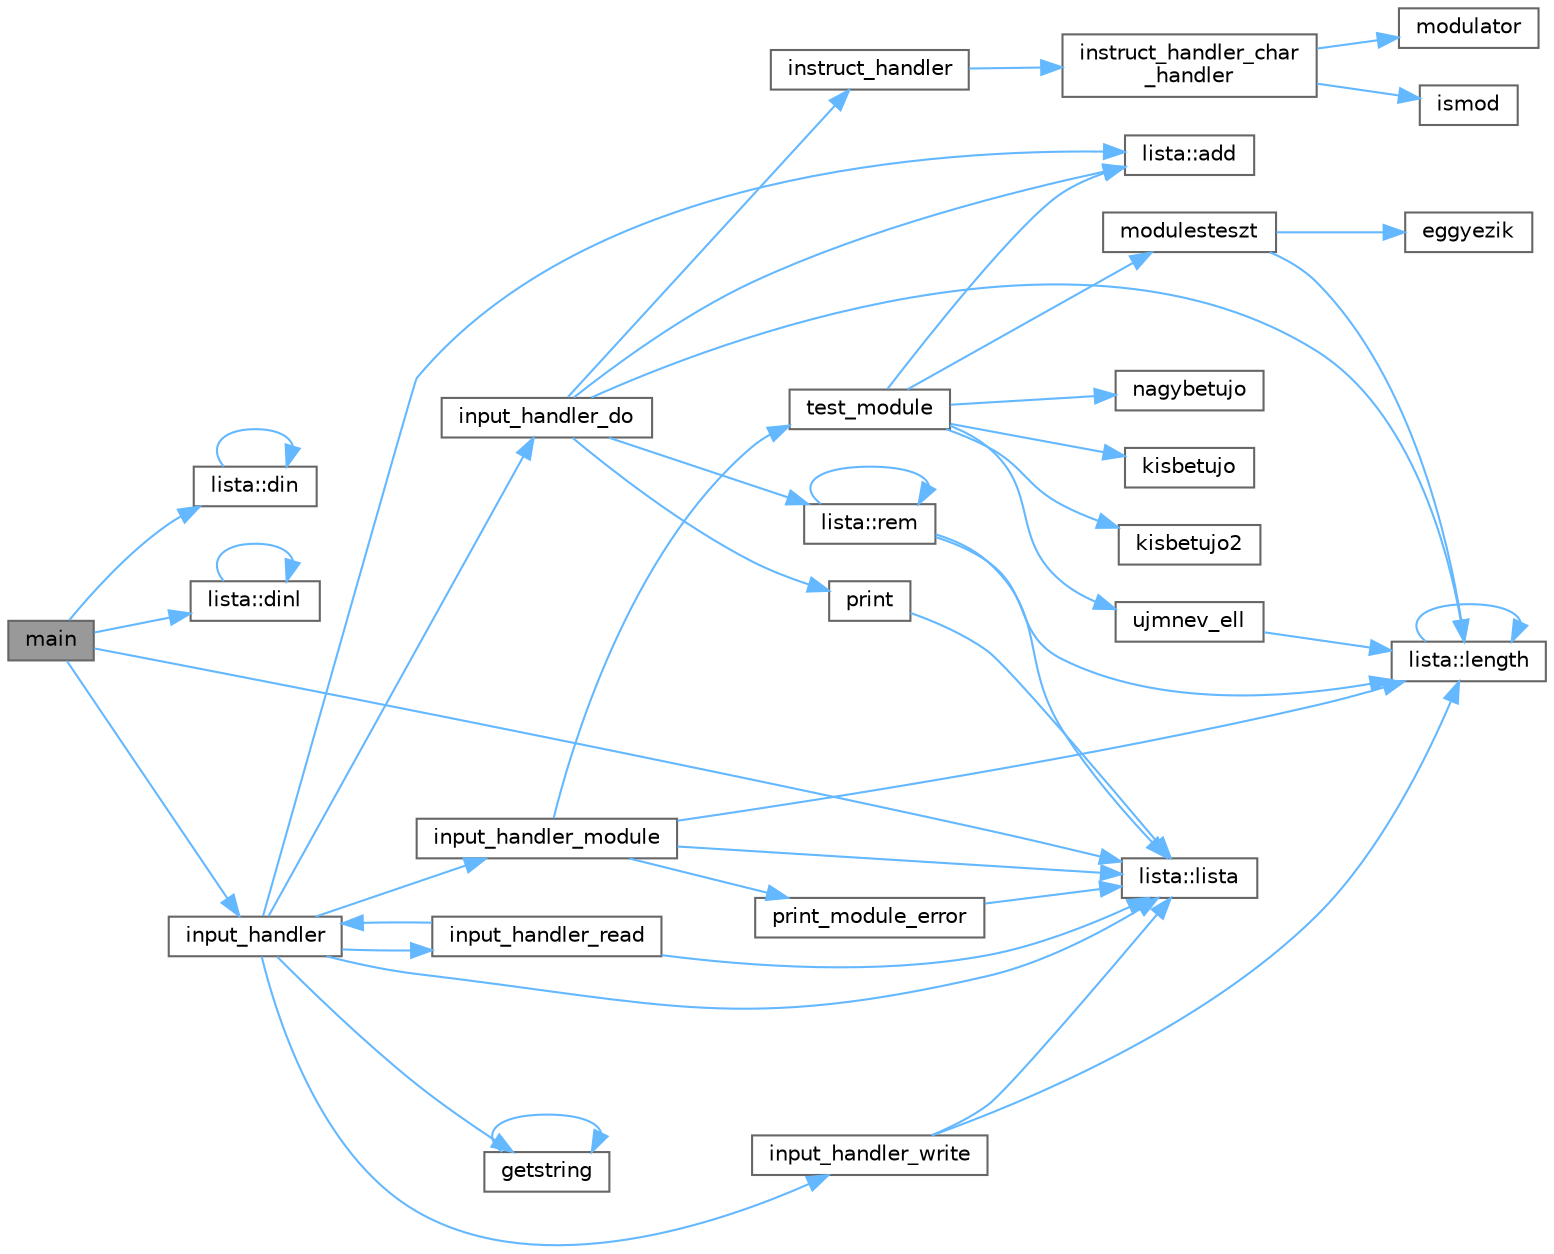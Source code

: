 digraph "main"
{
 // LATEX_PDF_SIZE
  bgcolor="transparent";
  edge [fontname=Helvetica,fontsize=10,labelfontname=Helvetica,labelfontsize=10];
  node [fontname=Helvetica,fontsize=10,shape=box,height=0.2,width=0.4];
  rankdir="LR";
  Node1 [id="Node000001",label="main",height=0.2,width=0.4,color="gray40", fillcolor="grey60", style="filled", fontcolor="black",tooltip=" "];
  Node1 -> Node2 [id="edge91_Node000001_Node000002",color="steelblue1",style="solid",tooltip=" "];
  Node2 [id="Node000002",label="lista::din",height=0.2,width=0.4,color="grey40", fillcolor="white", style="filled",URL="$classlista.html#a12a87ad57faeebe390e6514514dd85a7",tooltip=" "];
  Node2 -> Node2 [id="edge92_Node000002_Node000002",color="steelblue1",style="solid",tooltip=" "];
  Node1 -> Node3 [id="edge93_Node000001_Node000003",color="steelblue1",style="solid",tooltip=" "];
  Node3 [id="Node000003",label="lista::dinl",height=0.2,width=0.4,color="grey40", fillcolor="white", style="filled",URL="$classlista.html#a10bc0895ed694524a7031254718607ed",tooltip=" "];
  Node3 -> Node3 [id="edge94_Node000003_Node000003",color="steelblue1",style="solid",tooltip=" "];
  Node1 -> Node4 [id="edge95_Node000001_Node000004",color="steelblue1",style="solid",tooltip=" "];
  Node4 [id="Node000004",label="input_handler",height=0.2,width=0.4,color="grey40", fillcolor="white", style="filled",URL="$nharamkor__vs_8cpp.html#ab44d8e6ed4c39cb1c0cf792429db848e",tooltip=" "];
  Node4 -> Node5 [id="edge96_Node000004_Node000005",color="steelblue1",style="solid",tooltip=" "];
  Node5 [id="Node000005",label="lista::add",height=0.2,width=0.4,color="grey40", fillcolor="white", style="filled",URL="$classlista.html#a3f48539cd27ef435ea20315183a7c48e",tooltip=" "];
  Node4 -> Node6 [id="edge97_Node000004_Node000006",color="steelblue1",style="solid",tooltip=" "];
  Node6 [id="Node000006",label="getstring",height=0.2,width=0.4,color="grey40", fillcolor="white", style="filled",URL="$nharamkor__vs_8cpp.html#abe6c24302d4150af8e6211ec3a45ad0d",tooltip=" "];
  Node6 -> Node6 [id="edge98_Node000006_Node000006",color="steelblue1",style="solid",tooltip=" "];
  Node4 -> Node7 [id="edge99_Node000004_Node000007",color="steelblue1",style="solid",tooltip=" "];
  Node7 [id="Node000007",label="input_handler_do",height=0.2,width=0.4,color="grey40", fillcolor="white", style="filled",URL="$nharamkor__vs_8cpp.html#af09a2309c4133585955f671c2be21293",tooltip=" "];
  Node7 -> Node5 [id="edge100_Node000007_Node000005",color="steelblue1",style="solid",tooltip=" "];
  Node7 -> Node8 [id="edge101_Node000007_Node000008",color="steelblue1",style="solid",tooltip=" "];
  Node8 [id="Node000008",label="instruct_handler",height=0.2,width=0.4,color="grey40", fillcolor="white", style="filled",URL="$nharamkor__vs_8cpp.html#a989b6e5b3b8815b8088e8f8ba6d7752c",tooltip=" "];
  Node8 -> Node9 [id="edge102_Node000008_Node000009",color="steelblue1",style="solid",tooltip=" "];
  Node9 [id="Node000009",label="instruct_handler_char\l_handler",height=0.2,width=0.4,color="grey40", fillcolor="white", style="filled",URL="$nharamkor__vs_8cpp.html#a89f3b5151cdc6346dcca285bca7084a6",tooltip=" "];
  Node9 -> Node10 [id="edge103_Node000009_Node000010",color="steelblue1",style="solid",tooltip=" "];
  Node10 [id="Node000010",label="ismod",height=0.2,width=0.4,color="grey40", fillcolor="white", style="filled",URL="$nharamkor__vs_8cpp.html#ac668e8600ca0b3a3afa71eccef9ce070",tooltip=" "];
  Node9 -> Node11 [id="edge104_Node000009_Node000011",color="steelblue1",style="solid",tooltip=" "];
  Node11 [id="Node000011",label="modulator",height=0.2,width=0.4,color="grey40", fillcolor="white", style="filled",URL="$nharamkor__vs_8cpp.html#afbce817d76bf9bc1a433c1d83fc15d0b",tooltip=" "];
  Node7 -> Node12 [id="edge105_Node000007_Node000012",color="steelblue1",style="solid",tooltip=" "];
  Node12 [id="Node000012",label="lista::length",height=0.2,width=0.4,color="grey40", fillcolor="white", style="filled",URL="$classlista.html#a5baaf78ac201a75e49f18110daed7fd6",tooltip=" "];
  Node12 -> Node12 [id="edge106_Node000012_Node000012",color="steelblue1",style="solid",tooltip=" "];
  Node7 -> Node13 [id="edge107_Node000007_Node000013",color="steelblue1",style="solid",tooltip=" "];
  Node13 [id="Node000013",label="print",height=0.2,width=0.4,color="grey40", fillcolor="white", style="filled",URL="$nharamkor__vs_8cpp.html#a8e7995ef24cddb91ed4b4d47a03deb4d",tooltip=" "];
  Node13 -> Node14 [id="edge108_Node000013_Node000014",color="steelblue1",style="solid",tooltip=" "];
  Node14 [id="Node000014",label="lista::lista",height=0.2,width=0.4,color="grey40", fillcolor="white", style="filled",URL="$classlista.html#adfa22c0202d7ac7abfe006dbd3b5a12a",tooltip=" "];
  Node7 -> Node15 [id="edge109_Node000007_Node000015",color="steelblue1",style="solid",tooltip=" "];
  Node15 [id="Node000015",label="lista::rem",height=0.2,width=0.4,color="grey40", fillcolor="white", style="filled",URL="$classlista.html#a91e03590c673ff5b3b928acc9dc6275d",tooltip=" "];
  Node15 -> Node12 [id="edge110_Node000015_Node000012",color="steelblue1",style="solid",tooltip=" "];
  Node15 -> Node14 [id="edge111_Node000015_Node000014",color="steelblue1",style="solid",tooltip=" "];
  Node15 -> Node15 [id="edge112_Node000015_Node000015",color="steelblue1",style="solid",tooltip=" "];
  Node4 -> Node16 [id="edge113_Node000004_Node000016",color="steelblue1",style="solid",tooltip=" "];
  Node16 [id="Node000016",label="input_handler_module",height=0.2,width=0.4,color="grey40", fillcolor="white", style="filled",URL="$nharamkor__vs_8cpp.html#a28f543ce27108ae4de42d9991865237e",tooltip=" "];
  Node16 -> Node12 [id="edge114_Node000016_Node000012",color="steelblue1",style="solid",tooltip=" "];
  Node16 -> Node14 [id="edge115_Node000016_Node000014",color="steelblue1",style="solid",tooltip=" "];
  Node16 -> Node17 [id="edge116_Node000016_Node000017",color="steelblue1",style="solid",tooltip=" "];
  Node17 [id="Node000017",label="print_module_error",height=0.2,width=0.4,color="grey40", fillcolor="white", style="filled",URL="$nharamkor__vs_8cpp.html#a3e0f7cbe319cdfbb528b924d817885fd",tooltip=" "];
  Node17 -> Node14 [id="edge117_Node000017_Node000014",color="steelblue1",style="solid",tooltip=" "];
  Node16 -> Node18 [id="edge118_Node000016_Node000018",color="steelblue1",style="solid",tooltip=" "];
  Node18 [id="Node000018",label="test_module",height=0.2,width=0.4,color="grey40", fillcolor="white", style="filled",URL="$nharamkor__vs_8cpp.html#a079960085332785c1fb971533a9912a9",tooltip=" "];
  Node18 -> Node5 [id="edge119_Node000018_Node000005",color="steelblue1",style="solid",tooltip=" "];
  Node18 -> Node19 [id="edge120_Node000018_Node000019",color="steelblue1",style="solid",tooltip=" "];
  Node19 [id="Node000019",label="kisbetujo",height=0.2,width=0.4,color="grey40", fillcolor="white", style="filled",URL="$nharamkor__vs_8cpp.html#adce48f6d81618ca9096f5b88a6e333ab",tooltip=" "];
  Node18 -> Node20 [id="edge121_Node000018_Node000020",color="steelblue1",style="solid",tooltip=" "];
  Node20 [id="Node000020",label="kisbetujo2",height=0.2,width=0.4,color="grey40", fillcolor="white", style="filled",URL="$nharamkor__vs_8cpp.html#afb58d022f3fcaf90e41950da473cca92",tooltip=" "];
  Node18 -> Node21 [id="edge122_Node000018_Node000021",color="steelblue1",style="solid",tooltip=" "];
  Node21 [id="Node000021",label="modulesteszt",height=0.2,width=0.4,color="grey40", fillcolor="white", style="filled",URL="$nharamkor__vs_8cpp.html#a079dcfedb64af966eab0a78d9a4c979d",tooltip=" "];
  Node21 -> Node22 [id="edge123_Node000021_Node000022",color="steelblue1",style="solid",tooltip=" "];
  Node22 [id="Node000022",label="eggyezik",height=0.2,width=0.4,color="grey40", fillcolor="white", style="filled",URL="$comp__module_8cpp.html#a4e937192165d4187e4bd5e4d70967eb5",tooltip=" "];
  Node21 -> Node12 [id="edge124_Node000021_Node000012",color="steelblue1",style="solid",tooltip=" "];
  Node18 -> Node23 [id="edge125_Node000018_Node000023",color="steelblue1",style="solid",tooltip=" "];
  Node23 [id="Node000023",label="nagybetujo",height=0.2,width=0.4,color="grey40", fillcolor="white", style="filled",URL="$nharamkor__vs_8cpp.html#a7f4e4e25704216d56a1bbe815546d655",tooltip=" "];
  Node18 -> Node24 [id="edge126_Node000018_Node000024",color="steelblue1",style="solid",tooltip=" "];
  Node24 [id="Node000024",label="ujmnev_ell",height=0.2,width=0.4,color="grey40", fillcolor="white", style="filled",URL="$nharamkor__vs_8cpp.html#a8394f5d2589de5e083e551414e4d1a92",tooltip=" "];
  Node24 -> Node12 [id="edge127_Node000024_Node000012",color="steelblue1",style="solid",tooltip=" "];
  Node4 -> Node25 [id="edge128_Node000004_Node000025",color="steelblue1",style="solid",tooltip=" "];
  Node25 [id="Node000025",label="input_handler_read",height=0.2,width=0.4,color="grey40", fillcolor="white", style="filled",URL="$nharamkor__vs_8cpp.html#ab7c916fb6815401293901bf9e02feb5d",tooltip=" "];
  Node25 -> Node4 [id="edge129_Node000025_Node000004",color="steelblue1",style="solid",tooltip=" "];
  Node25 -> Node14 [id="edge130_Node000025_Node000014",color="steelblue1",style="solid",tooltip=" "];
  Node4 -> Node26 [id="edge131_Node000004_Node000026",color="steelblue1",style="solid",tooltip=" "];
  Node26 [id="Node000026",label="input_handler_write",height=0.2,width=0.4,color="grey40", fillcolor="white", style="filled",URL="$nharamkor__vs_8cpp.html#aedc7074de3b40368806c1c432f215d92",tooltip=" "];
  Node26 -> Node12 [id="edge132_Node000026_Node000012",color="steelblue1",style="solid",tooltip=" "];
  Node26 -> Node14 [id="edge133_Node000026_Node000014",color="steelblue1",style="solid",tooltip=" "];
  Node4 -> Node14 [id="edge134_Node000004_Node000014",color="steelblue1",style="solid",tooltip=" "];
  Node1 -> Node14 [id="edge135_Node000001_Node000014",color="steelblue1",style="solid",tooltip=" "];
}
